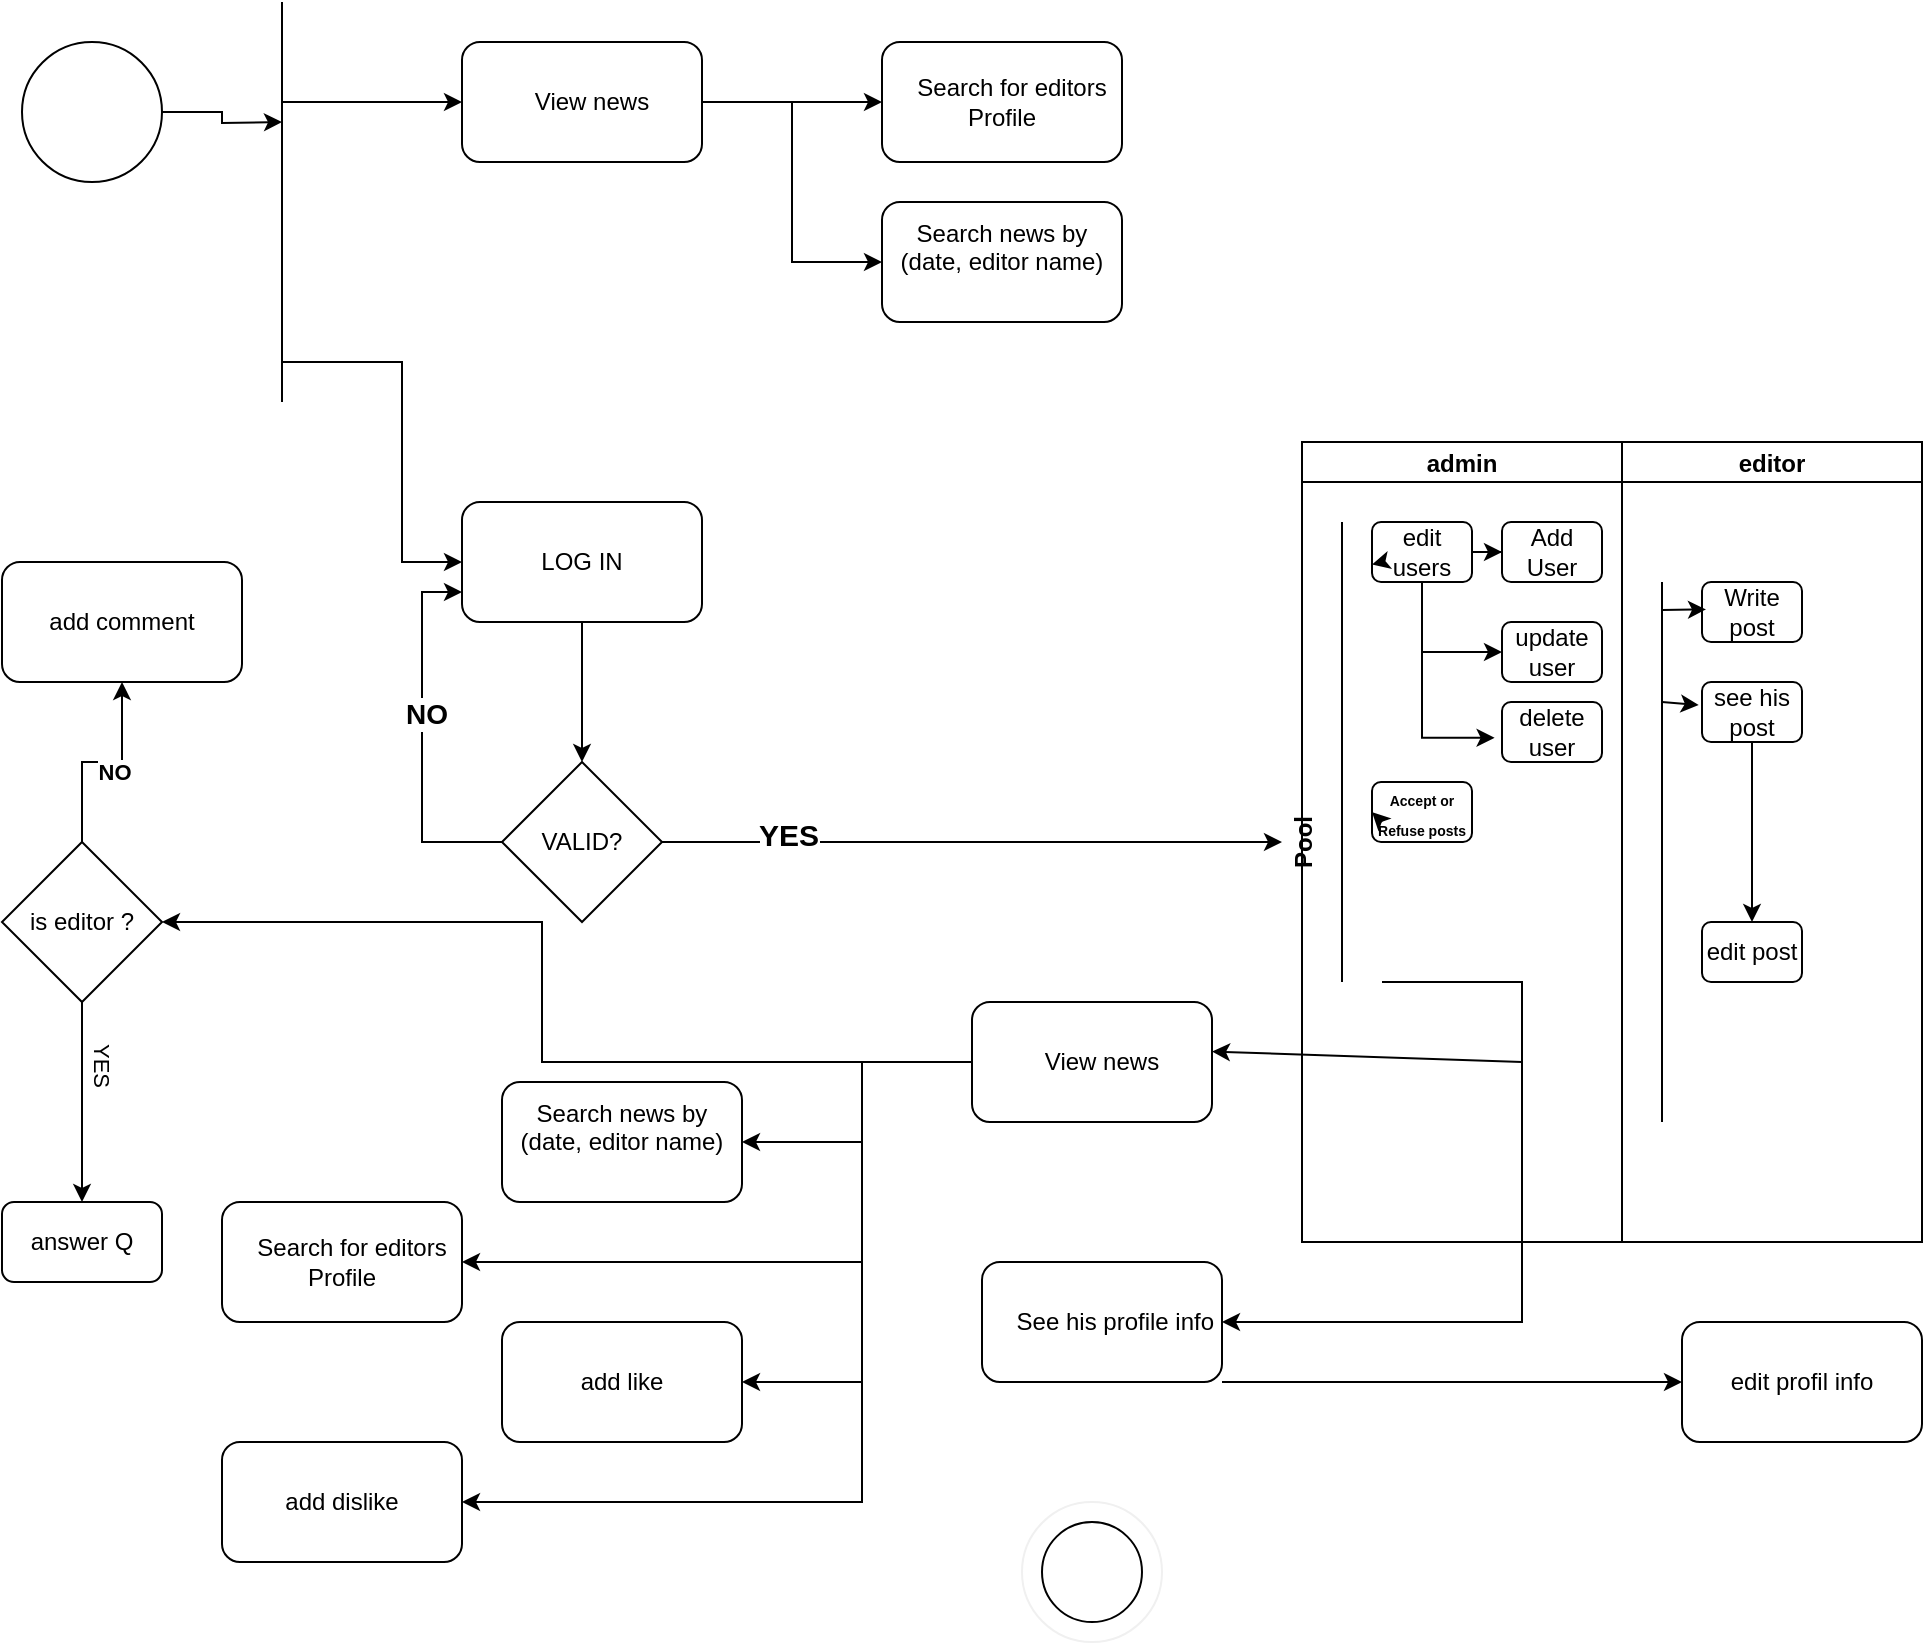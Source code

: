 <mxfile version="22.1.2" type="device">
  <diagram name="Page-1" id="c7488fd3-1785-93aa-aadb-54a6760d102a">
    <mxGraphModel dx="1295" dy="758" grid="1" gridSize="10" guides="1" tooltips="1" connect="1" arrows="1" fold="1" page="1" pageScale="1" pageWidth="1100" pageHeight="850" background="none" math="0" shadow="0">
      <root>
        <mxCell id="0" />
        <mxCell id="1" parent="0" />
        <mxCell id="KrViWUU-4OPYE1CPEhoc-55" style="edgeStyle=orthogonalEdgeStyle;rounded=0;orthogonalLoop=1;jettySize=auto;html=1;exitX=1;exitY=0.5;exitDx=0;exitDy=0;" parent="1" source="KrViWUU-4OPYE1CPEhoc-1" edge="1">
          <mxGeometry relative="1" as="geometry">
            <mxPoint x="140" y="80" as="targetPoint" />
          </mxGeometry>
        </mxCell>
        <mxCell id="KrViWUU-4OPYE1CPEhoc-1" value="" style="ellipse;whiteSpace=wrap;html=1;aspect=fixed;" parent="1" vertex="1">
          <mxGeometry x="10" y="40" width="70" height="70" as="geometry" />
        </mxCell>
        <mxCell id="KrViWUU-4OPYE1CPEhoc-2" value="" style="ellipse;whiteSpace=wrap;html=1;strokeColor=#F0F0F0;fillColor=#ffffff;gradientColor=none;gradientDirection=north;" parent="1" vertex="1">
          <mxGeometry x="510" y="770" width="70" height="70" as="geometry" />
        </mxCell>
        <mxCell id="KrViWUU-4OPYE1CPEhoc-3" value="" style="ellipse;whiteSpace=wrap;html=1;" parent="1" vertex="1">
          <mxGeometry x="520" y="780" width="50" height="50" as="geometry" />
        </mxCell>
        <mxCell id="KrViWUU-4OPYE1CPEhoc-37" value="Pool" style="swimlane;childLayout=stackLayout;resizeParent=1;resizeParentMax=0;startSize=0;horizontal=0;horizontalStack=1;" parent="1" vertex="1">
          <mxGeometry x="650" y="240" width="160" height="400" as="geometry" />
        </mxCell>
        <mxCell id="KrViWUU-4OPYE1CPEhoc-38" value="admin" style="swimlane;startSize=20;" parent="KrViWUU-4OPYE1CPEhoc-37" vertex="1">
          <mxGeometry width="160" height="400" as="geometry" />
        </mxCell>
        <mxCell id="KrViWUU-4OPYE1CPEhoc-73" style="edgeStyle=orthogonalEdgeStyle;rounded=0;orthogonalLoop=1;jettySize=auto;html=1;" parent="KrViWUU-4OPYE1CPEhoc-38" source="KrViWUU-4OPYE1CPEhoc-43" target="KrViWUU-4OPYE1CPEhoc-72" edge="1">
          <mxGeometry relative="1" as="geometry" />
        </mxCell>
        <mxCell id="KrViWUU-4OPYE1CPEhoc-75" style="edgeStyle=orthogonalEdgeStyle;rounded=0;orthogonalLoop=1;jettySize=auto;html=1;entryX=0;entryY=0.5;entryDx=0;entryDy=0;" parent="KrViWUU-4OPYE1CPEhoc-38" source="KrViWUU-4OPYE1CPEhoc-43" target="KrViWUU-4OPYE1CPEhoc-74" edge="1">
          <mxGeometry relative="1" as="geometry">
            <Array as="points">
              <mxPoint x="60" y="105" />
            </Array>
          </mxGeometry>
        </mxCell>
        <mxCell id="KrViWUU-4OPYE1CPEhoc-43" value="edit users&lt;br&gt;" style="rounded=1;whiteSpace=wrap;html=1;rotation=0;" parent="KrViWUU-4OPYE1CPEhoc-38" vertex="1">
          <mxGeometry x="35" y="40" width="50" height="30" as="geometry" />
        </mxCell>
        <mxCell id="KrViWUU-4OPYE1CPEhoc-47" value="" style="endArrow=none;html=1;rounded=0;" parent="KrViWUU-4OPYE1CPEhoc-38" edge="1">
          <mxGeometry width="50" height="50" relative="1" as="geometry">
            <mxPoint x="20" y="270" as="sourcePoint" />
            <mxPoint x="20" y="40" as="targetPoint" />
          </mxGeometry>
        </mxCell>
        <mxCell id="KrViWUU-4OPYE1CPEhoc-72" value="Add User" style="rounded=1;whiteSpace=wrap;html=1;rotation=0;" parent="KrViWUU-4OPYE1CPEhoc-38" vertex="1">
          <mxGeometry x="100" y="40" width="50" height="30" as="geometry" />
        </mxCell>
        <mxCell id="KrViWUU-4OPYE1CPEhoc-74" value="update user" style="rounded=1;whiteSpace=wrap;html=1;rotation=0;" parent="KrViWUU-4OPYE1CPEhoc-38" vertex="1">
          <mxGeometry x="100" y="90" width="50" height="30" as="geometry" />
        </mxCell>
        <mxCell id="KrViWUU-4OPYE1CPEhoc-76" value="delete user" style="rounded=1;whiteSpace=wrap;html=1;rotation=0;" parent="KrViWUU-4OPYE1CPEhoc-38" vertex="1">
          <mxGeometry x="100" y="130" width="50" height="30" as="geometry" />
        </mxCell>
        <mxCell id="KrViWUU-4OPYE1CPEhoc-77" style="edgeStyle=orthogonalEdgeStyle;rounded=0;orthogonalLoop=1;jettySize=auto;html=1;entryX=-0.074;entryY=0.597;entryDx=0;entryDy=0;entryPerimeter=0;exitX=0.5;exitY=1;exitDx=0;exitDy=0;" parent="KrViWUU-4OPYE1CPEhoc-38" source="KrViWUU-4OPYE1CPEhoc-43" target="KrViWUU-4OPYE1CPEhoc-76" edge="1">
          <mxGeometry relative="1" as="geometry">
            <mxPoint x="50" y="130" as="sourcePoint" />
            <Array as="points">
              <mxPoint x="60" y="148" />
            </Array>
          </mxGeometry>
        </mxCell>
        <mxCell id="KrViWUU-4OPYE1CPEhoc-91" value="&lt;font style=&quot;font-size: 7px;&quot;&gt;&lt;b&gt;Accept or Refuse posts&lt;/b&gt;&lt;/font&gt;" style="rounded=1;whiteSpace=wrap;html=1;rotation=0;" parent="KrViWUU-4OPYE1CPEhoc-38" vertex="1">
          <mxGeometry x="35" y="170" width="50" height="30" as="geometry" />
        </mxCell>
        <mxCell id="KrViWUU-4OPYE1CPEhoc-54" value="" style="endArrow=none;html=1;rounded=0;" parent="1" edge="1">
          <mxGeometry width="50" height="50" relative="1" as="geometry">
            <mxPoint x="140" y="220" as="sourcePoint" />
            <mxPoint x="140" y="20" as="targetPoint" />
            <Array as="points">
              <mxPoint x="140" y="130" />
            </Array>
          </mxGeometry>
        </mxCell>
        <mxCell id="KrViWUU-4OPYE1CPEhoc-58" style="edgeStyle=orthogonalEdgeStyle;rounded=0;orthogonalLoop=1;jettySize=auto;html=1;" parent="1" source="KrViWUU-4OPYE1CPEhoc-56" target="KrViWUU-4OPYE1CPEhoc-57" edge="1">
          <mxGeometry relative="1" as="geometry" />
        </mxCell>
        <mxCell id="KrViWUU-4OPYE1CPEhoc-60" style="edgeStyle=orthogonalEdgeStyle;rounded=0;orthogonalLoop=1;jettySize=auto;html=1;entryX=0;entryY=0.5;entryDx=0;entryDy=0;" parent="1" source="KrViWUU-4OPYE1CPEhoc-56" target="KrViWUU-4OPYE1CPEhoc-59" edge="1">
          <mxGeometry relative="1" as="geometry" />
        </mxCell>
        <mxCell id="KrViWUU-4OPYE1CPEhoc-56" value="&amp;nbsp; &amp;nbsp;View news" style="rounded=1;whiteSpace=wrap;html=1;" parent="1" vertex="1">
          <mxGeometry x="230" y="40" width="120" height="60" as="geometry" />
        </mxCell>
        <mxCell id="KrViWUU-4OPYE1CPEhoc-57" value="&amp;nbsp; &amp;nbsp;Search for editors Profile" style="rounded=1;whiteSpace=wrap;html=1;" parent="1" vertex="1">
          <mxGeometry x="440" y="40" width="120" height="60" as="geometry" />
        </mxCell>
        <mxCell id="KrViWUU-4OPYE1CPEhoc-59" value="&lt;div&gt;Search news by (date, editor name)&lt;/div&gt;&lt;div&gt;&lt;br&gt;&lt;/div&gt;" style="rounded=1;whiteSpace=wrap;html=1;" parent="1" vertex="1">
          <mxGeometry x="440" y="120" width="120" height="60" as="geometry" />
        </mxCell>
        <mxCell id="KrViWUU-4OPYE1CPEhoc-61" value="" style="endArrow=classic;html=1;rounded=0;entryX=0;entryY=0.5;entryDx=0;entryDy=0;" parent="1" target="KrViWUU-4OPYE1CPEhoc-56" edge="1">
          <mxGeometry width="50" height="50" relative="1" as="geometry">
            <mxPoint x="140" y="70" as="sourcePoint" />
            <mxPoint x="440" y="150" as="targetPoint" />
          </mxGeometry>
        </mxCell>
        <mxCell id="KrViWUU-4OPYE1CPEhoc-69" style="edgeStyle=orthogonalEdgeStyle;rounded=0;orthogonalLoop=1;jettySize=auto;html=1;entryX=0.5;entryY=0;entryDx=0;entryDy=0;" parent="1" source="KrViWUU-4OPYE1CPEhoc-62" target="KrViWUU-4OPYE1CPEhoc-64" edge="1">
          <mxGeometry relative="1" as="geometry" />
        </mxCell>
        <mxCell id="KrViWUU-4OPYE1CPEhoc-62" value="LOG IN" style="rounded=1;whiteSpace=wrap;html=1;" parent="1" vertex="1">
          <mxGeometry x="230" y="270" width="120" height="60" as="geometry" />
        </mxCell>
        <mxCell id="KrViWUU-4OPYE1CPEhoc-63" value="" style="endArrow=classic;html=1;rounded=0;entryX=0;entryY=0.5;entryDx=0;entryDy=0;" parent="1" target="KrViWUU-4OPYE1CPEhoc-62" edge="1">
          <mxGeometry width="50" height="50" relative="1" as="geometry">
            <mxPoint x="140" y="200" as="sourcePoint" />
            <mxPoint x="510" y="290" as="targetPoint" />
            <Array as="points">
              <mxPoint x="200" y="200" />
              <mxPoint x="200" y="300" />
            </Array>
          </mxGeometry>
        </mxCell>
        <mxCell id="KrViWUU-4OPYE1CPEhoc-65" style="edgeStyle=orthogonalEdgeStyle;rounded=0;orthogonalLoop=1;jettySize=auto;html=1;" parent="1" source="KrViWUU-4OPYE1CPEhoc-64" edge="1">
          <mxGeometry relative="1" as="geometry">
            <mxPoint x="640" y="440" as="targetPoint" />
          </mxGeometry>
        </mxCell>
        <mxCell id="KrViWUU-4OPYE1CPEhoc-66" value="&lt;b&gt;&lt;font style=&quot;font-size: 15px;&quot;&gt;YES&lt;/font&gt;&lt;/b&gt;" style="edgeLabel;html=1;align=center;verticalAlign=middle;resizable=0;points=[];" parent="KrViWUU-4OPYE1CPEhoc-65" vertex="1" connectable="0">
          <mxGeometry x="-0.593" y="4" relative="1" as="geometry">
            <mxPoint as="offset" />
          </mxGeometry>
        </mxCell>
        <mxCell id="KrViWUU-4OPYE1CPEhoc-67" style="edgeStyle=orthogonalEdgeStyle;rounded=0;orthogonalLoop=1;jettySize=auto;html=1;entryX=0;entryY=0.75;entryDx=0;entryDy=0;" parent="1" source="KrViWUU-4OPYE1CPEhoc-64" target="KrViWUU-4OPYE1CPEhoc-62" edge="1">
          <mxGeometry relative="1" as="geometry">
            <Array as="points">
              <mxPoint x="210" y="440" />
              <mxPoint x="210" y="315" />
            </Array>
          </mxGeometry>
        </mxCell>
        <mxCell id="KrViWUU-4OPYE1CPEhoc-68" value="&lt;b&gt;&lt;font style=&quot;font-size: 14px;&quot;&gt;NO&lt;/font&gt;&lt;/b&gt;" style="edgeLabel;html=1;align=center;verticalAlign=middle;resizable=0;points=[];" parent="KrViWUU-4OPYE1CPEhoc-67" vertex="1" connectable="0">
          <mxGeometry x="0.129" y="-2" relative="1" as="geometry">
            <mxPoint as="offset" />
          </mxGeometry>
        </mxCell>
        <mxCell id="KrViWUU-4OPYE1CPEhoc-64" value="VALID?" style="rhombus;whiteSpace=wrap;html=1;" parent="1" vertex="1">
          <mxGeometry x="250" y="400" width="80" height="80" as="geometry" />
        </mxCell>
        <mxCell id="KrViWUU-4OPYE1CPEhoc-39" value="editor" style="swimlane;startSize=20;" parent="1" vertex="1">
          <mxGeometry x="810" y="240" width="150" height="400" as="geometry" />
        </mxCell>
        <mxCell id="OXdOBH0W7MsbcmJATmng-5" value="" style="endArrow=none;html=1;rounded=0;" edge="1" parent="KrViWUU-4OPYE1CPEhoc-39">
          <mxGeometry width="50" height="50" relative="1" as="geometry">
            <mxPoint x="20" y="340" as="sourcePoint" />
            <mxPoint x="20" y="70" as="targetPoint" />
          </mxGeometry>
        </mxCell>
        <mxCell id="OXdOBH0W7MsbcmJATmng-6" value="Write post" style="rounded=1;whiteSpace=wrap;html=1;rotation=0;" vertex="1" parent="KrViWUU-4OPYE1CPEhoc-39">
          <mxGeometry x="40" y="70" width="50" height="30" as="geometry" />
        </mxCell>
        <mxCell id="OXdOBH0W7MsbcmJATmng-9" style="edgeStyle=orthogonalEdgeStyle;rounded=0;orthogonalLoop=1;jettySize=auto;html=1;entryX=0.5;entryY=0;entryDx=0;entryDy=0;" edge="1" parent="KrViWUU-4OPYE1CPEhoc-39" source="OXdOBH0W7MsbcmJATmng-7" target="OXdOBH0W7MsbcmJATmng-8">
          <mxGeometry relative="1" as="geometry" />
        </mxCell>
        <mxCell id="OXdOBH0W7MsbcmJATmng-7" value="see his post" style="rounded=1;whiteSpace=wrap;html=1;rotation=0;" vertex="1" parent="KrViWUU-4OPYE1CPEhoc-39">
          <mxGeometry x="40" y="120" width="50" height="30" as="geometry" />
        </mxCell>
        <mxCell id="OXdOBH0W7MsbcmJATmng-8" value="edit post" style="rounded=1;whiteSpace=wrap;html=1;rotation=0;" vertex="1" parent="KrViWUU-4OPYE1CPEhoc-39">
          <mxGeometry x="40" y="240" width="50" height="30" as="geometry" />
        </mxCell>
        <mxCell id="KrViWUU-4OPYE1CPEhoc-80" value="" style="endArrow=classic;html=1;rounded=0;" parent="1" target="KrViWUU-4OPYE1CPEhoc-43" edge="1">
          <mxGeometry width="50" height="50" relative="1" as="geometry">
            <mxPoint x="690" y="300" as="sourcePoint" />
            <mxPoint x="750" y="360" as="targetPoint" />
          </mxGeometry>
        </mxCell>
        <mxCell id="KrViWUU-4OPYE1CPEhoc-92" value="" style="endArrow=classic;html=1;rounded=0;entryX=0;entryY=0.5;entryDx=0;entryDy=0;" parent="1" target="KrViWUU-4OPYE1CPEhoc-91" edge="1">
          <mxGeometry width="50" height="50" relative="1" as="geometry">
            <mxPoint x="690" y="430" as="sourcePoint" />
            <mxPoint x="750" y="370" as="targetPoint" />
          </mxGeometry>
        </mxCell>
        <mxCell id="KrViWUU-4OPYE1CPEhoc-105" style="edgeStyle=orthogonalEdgeStyle;rounded=0;orthogonalLoop=1;jettySize=auto;html=1;entryX=1;entryY=0.5;entryDx=0;entryDy=0;" parent="1" source="KrViWUU-4OPYE1CPEhoc-98" target="KrViWUU-4OPYE1CPEhoc-100" edge="1">
          <mxGeometry relative="1" as="geometry">
            <Array as="points">
              <mxPoint x="430" y="550" />
              <mxPoint x="430" y="590" />
            </Array>
          </mxGeometry>
        </mxCell>
        <mxCell id="KrViWUU-4OPYE1CPEhoc-106" style="edgeStyle=orthogonalEdgeStyle;rounded=0;orthogonalLoop=1;jettySize=auto;html=1;entryX=1;entryY=0.5;entryDx=0;entryDy=0;" parent="1" source="KrViWUU-4OPYE1CPEhoc-98" target="KrViWUU-4OPYE1CPEhoc-102" edge="1">
          <mxGeometry relative="1" as="geometry">
            <Array as="points">
              <mxPoint x="430" y="550" />
              <mxPoint x="430" y="710" />
            </Array>
          </mxGeometry>
        </mxCell>
        <mxCell id="KrViWUU-4OPYE1CPEhoc-108" style="edgeStyle=orthogonalEdgeStyle;rounded=0;orthogonalLoop=1;jettySize=auto;html=1;entryX=1;entryY=0.5;entryDx=0;entryDy=0;" parent="1" source="KrViWUU-4OPYE1CPEhoc-98" target="KrViWUU-4OPYE1CPEhoc-103" edge="1">
          <mxGeometry relative="1" as="geometry">
            <Array as="points">
              <mxPoint x="430" y="550" />
              <mxPoint x="430" y="770" />
            </Array>
          </mxGeometry>
        </mxCell>
        <mxCell id="KrViWUU-4OPYE1CPEhoc-116" style="edgeStyle=orthogonalEdgeStyle;rounded=0;orthogonalLoop=1;jettySize=auto;html=1;entryX=1;entryY=0.5;entryDx=0;entryDy=0;" parent="1" source="KrViWUU-4OPYE1CPEhoc-98" target="KrViWUU-4OPYE1CPEhoc-115" edge="1">
          <mxGeometry relative="1" as="geometry">
            <Array as="points">
              <mxPoint x="270" y="550" />
              <mxPoint x="270" y="480" />
            </Array>
          </mxGeometry>
        </mxCell>
        <mxCell id="KrViWUU-4OPYE1CPEhoc-121" style="edgeStyle=orthogonalEdgeStyle;rounded=0;orthogonalLoop=1;jettySize=auto;html=1;entryX=1;entryY=0.5;entryDx=0;entryDy=0;" parent="1" source="KrViWUU-4OPYE1CPEhoc-98" target="KrViWUU-4OPYE1CPEhoc-99" edge="1">
          <mxGeometry relative="1" as="geometry">
            <Array as="points">
              <mxPoint x="430" y="550" />
              <mxPoint x="430" y="650" />
            </Array>
          </mxGeometry>
        </mxCell>
        <mxCell id="KrViWUU-4OPYE1CPEhoc-98" value="&amp;nbsp; &amp;nbsp;View news" style="rounded=1;whiteSpace=wrap;html=1;" parent="1" vertex="1">
          <mxGeometry x="485" y="520" width="120" height="60" as="geometry" />
        </mxCell>
        <mxCell id="KrViWUU-4OPYE1CPEhoc-99" value="&amp;nbsp; &amp;nbsp;Search for editors Profile" style="rounded=1;whiteSpace=wrap;html=1;" parent="1" vertex="1">
          <mxGeometry x="110" y="620" width="120" height="60" as="geometry" />
        </mxCell>
        <mxCell id="KrViWUU-4OPYE1CPEhoc-100" value="&lt;div&gt;Search news by (date, editor name)&lt;/div&gt;&lt;div&gt;&lt;br&gt;&lt;/div&gt;" style="rounded=1;whiteSpace=wrap;html=1;" parent="1" vertex="1">
          <mxGeometry x="250" y="560" width="120" height="60" as="geometry" />
        </mxCell>
        <mxCell id="KrViWUU-4OPYE1CPEhoc-101" value="&lt;div&gt;add comment&lt;/div&gt;" style="rounded=1;whiteSpace=wrap;html=1;" parent="1" vertex="1">
          <mxGeometry y="300" width="120" height="60" as="geometry" />
        </mxCell>
        <mxCell id="KrViWUU-4OPYE1CPEhoc-102" value="&lt;div&gt;add like&lt;/div&gt;" style="rounded=1;whiteSpace=wrap;html=1;" parent="1" vertex="1">
          <mxGeometry x="250" y="680" width="120" height="60" as="geometry" />
        </mxCell>
        <mxCell id="KrViWUU-4OPYE1CPEhoc-103" value="&lt;div&gt;add dislike&lt;/div&gt;" style="rounded=1;whiteSpace=wrap;html=1;" parent="1" vertex="1">
          <mxGeometry x="110" y="740" width="120" height="60" as="geometry" />
        </mxCell>
        <mxCell id="KrViWUU-4OPYE1CPEhoc-109" value="" style="endArrow=classic;html=1;rounded=0;entryX=1;entryY=0.413;entryDx=0;entryDy=0;entryPerimeter=0;" parent="1" target="KrViWUU-4OPYE1CPEhoc-98" edge="1">
          <mxGeometry width="50" height="50" relative="1" as="geometry">
            <mxPoint x="760" y="550" as="sourcePoint" />
            <mxPoint x="780" y="520" as="targetPoint" />
          </mxGeometry>
        </mxCell>
        <mxCell id="KrViWUU-4OPYE1CPEhoc-111" value="" style="endArrow=none;html=1;rounded=0;" parent="1" edge="1">
          <mxGeometry width="50" height="50" relative="1" as="geometry">
            <mxPoint x="760" y="550" as="sourcePoint" />
            <mxPoint x="690" y="510" as="targetPoint" />
            <Array as="points">
              <mxPoint x="760" y="510" />
            </Array>
          </mxGeometry>
        </mxCell>
        <mxCell id="OXdOBH0W7MsbcmJATmng-4" style="edgeStyle=orthogonalEdgeStyle;rounded=0;orthogonalLoop=1;jettySize=auto;html=1;entryX=0;entryY=0.5;entryDx=0;entryDy=0;" edge="1" parent="1" source="KrViWUU-4OPYE1CPEhoc-113" target="OXdOBH0W7MsbcmJATmng-3">
          <mxGeometry relative="1" as="geometry">
            <Array as="points">
              <mxPoint x="670" y="710" />
              <mxPoint x="670" y="710" />
            </Array>
          </mxGeometry>
        </mxCell>
        <mxCell id="KrViWUU-4OPYE1CPEhoc-113" value="&lt;div&gt;&amp;nbsp; &amp;nbsp; See his profile info&lt;/div&gt;" style="rounded=1;whiteSpace=wrap;html=1;" parent="1" vertex="1">
          <mxGeometry x="490" y="650" width="120" height="60" as="geometry" />
        </mxCell>
        <mxCell id="KrViWUU-4OPYE1CPEhoc-114" value="" style="endArrow=classic;html=1;rounded=0;entryX=1;entryY=0.5;entryDx=0;entryDy=0;" parent="1" target="KrViWUU-4OPYE1CPEhoc-113" edge="1">
          <mxGeometry width="50" height="50" relative="1" as="geometry">
            <mxPoint x="760" y="550" as="sourcePoint" />
            <mxPoint x="740" y="590" as="targetPoint" />
            <Array as="points">
              <mxPoint x="760" y="600" />
              <mxPoint x="760" y="680" />
            </Array>
          </mxGeometry>
        </mxCell>
        <mxCell id="KrViWUU-4OPYE1CPEhoc-118" style="edgeStyle=orthogonalEdgeStyle;rounded=0;orthogonalLoop=1;jettySize=auto;html=1;" parent="1" source="KrViWUU-4OPYE1CPEhoc-115" target="KrViWUU-4OPYE1CPEhoc-117" edge="1">
          <mxGeometry relative="1" as="geometry" />
        </mxCell>
        <mxCell id="KrViWUU-4OPYE1CPEhoc-120" value="YES" style="edgeLabel;html=1;align=center;verticalAlign=middle;resizable=0;points=[];rotation=90;" parent="KrViWUU-4OPYE1CPEhoc-118" vertex="1" connectable="0">
          <mxGeometry x="-0.24" y="1" relative="1" as="geometry">
            <mxPoint x="9" y="-7" as="offset" />
          </mxGeometry>
        </mxCell>
        <mxCell id="KrViWUU-4OPYE1CPEhoc-122" style="edgeStyle=orthogonalEdgeStyle;rounded=0;orthogonalLoop=1;jettySize=auto;html=1;" parent="1" source="KrViWUU-4OPYE1CPEhoc-115" target="KrViWUU-4OPYE1CPEhoc-101" edge="1">
          <mxGeometry relative="1" as="geometry" />
        </mxCell>
        <mxCell id="KrViWUU-4OPYE1CPEhoc-123" value="&lt;b&gt;NO&lt;/b&gt;" style="edgeLabel;html=1;align=center;verticalAlign=middle;resizable=0;points=[];" parent="KrViWUU-4OPYE1CPEhoc-122" vertex="1" connectable="0">
          <mxGeometry x="0.109" y="-5" relative="1" as="geometry">
            <mxPoint as="offset" />
          </mxGeometry>
        </mxCell>
        <mxCell id="KrViWUU-4OPYE1CPEhoc-115" value="is editor ?" style="rhombus;whiteSpace=wrap;html=1;" parent="1" vertex="1">
          <mxGeometry y="440" width="80" height="80" as="geometry" />
        </mxCell>
        <mxCell id="KrViWUU-4OPYE1CPEhoc-117" value="answer Q" style="rounded=1;whiteSpace=wrap;html=1;" parent="1" vertex="1">
          <mxGeometry y="620" width="80" height="40" as="geometry" />
        </mxCell>
        <mxCell id="OXdOBH0W7MsbcmJATmng-3" value="edit profil info" style="rounded=1;whiteSpace=wrap;html=1;" vertex="1" parent="1">
          <mxGeometry x="840" y="680" width="120" height="60" as="geometry" />
        </mxCell>
        <mxCell id="OXdOBH0W7MsbcmJATmng-10" value="" style="endArrow=classic;html=1;rounded=0;entryX=0.04;entryY=0.457;entryDx=0;entryDy=0;entryPerimeter=0;" edge="1" parent="1" target="OXdOBH0W7MsbcmJATmng-6">
          <mxGeometry width="50" height="50" relative="1" as="geometry">
            <mxPoint x="830" y="324" as="sourcePoint" />
            <mxPoint x="870" y="330" as="targetPoint" />
          </mxGeometry>
        </mxCell>
        <mxCell id="OXdOBH0W7MsbcmJATmng-12" value="" style="endArrow=classic;html=1;rounded=0;entryX=-0.033;entryY=0.382;entryDx=0;entryDy=0;entryPerimeter=0;" edge="1" parent="1" target="OXdOBH0W7MsbcmJATmng-7">
          <mxGeometry width="50" height="50" relative="1" as="geometry">
            <mxPoint x="830" y="370" as="sourcePoint" />
            <mxPoint x="870" y="330" as="targetPoint" />
            <Array as="points">
              <mxPoint x="830" y="370" />
            </Array>
          </mxGeometry>
        </mxCell>
      </root>
    </mxGraphModel>
  </diagram>
</mxfile>
